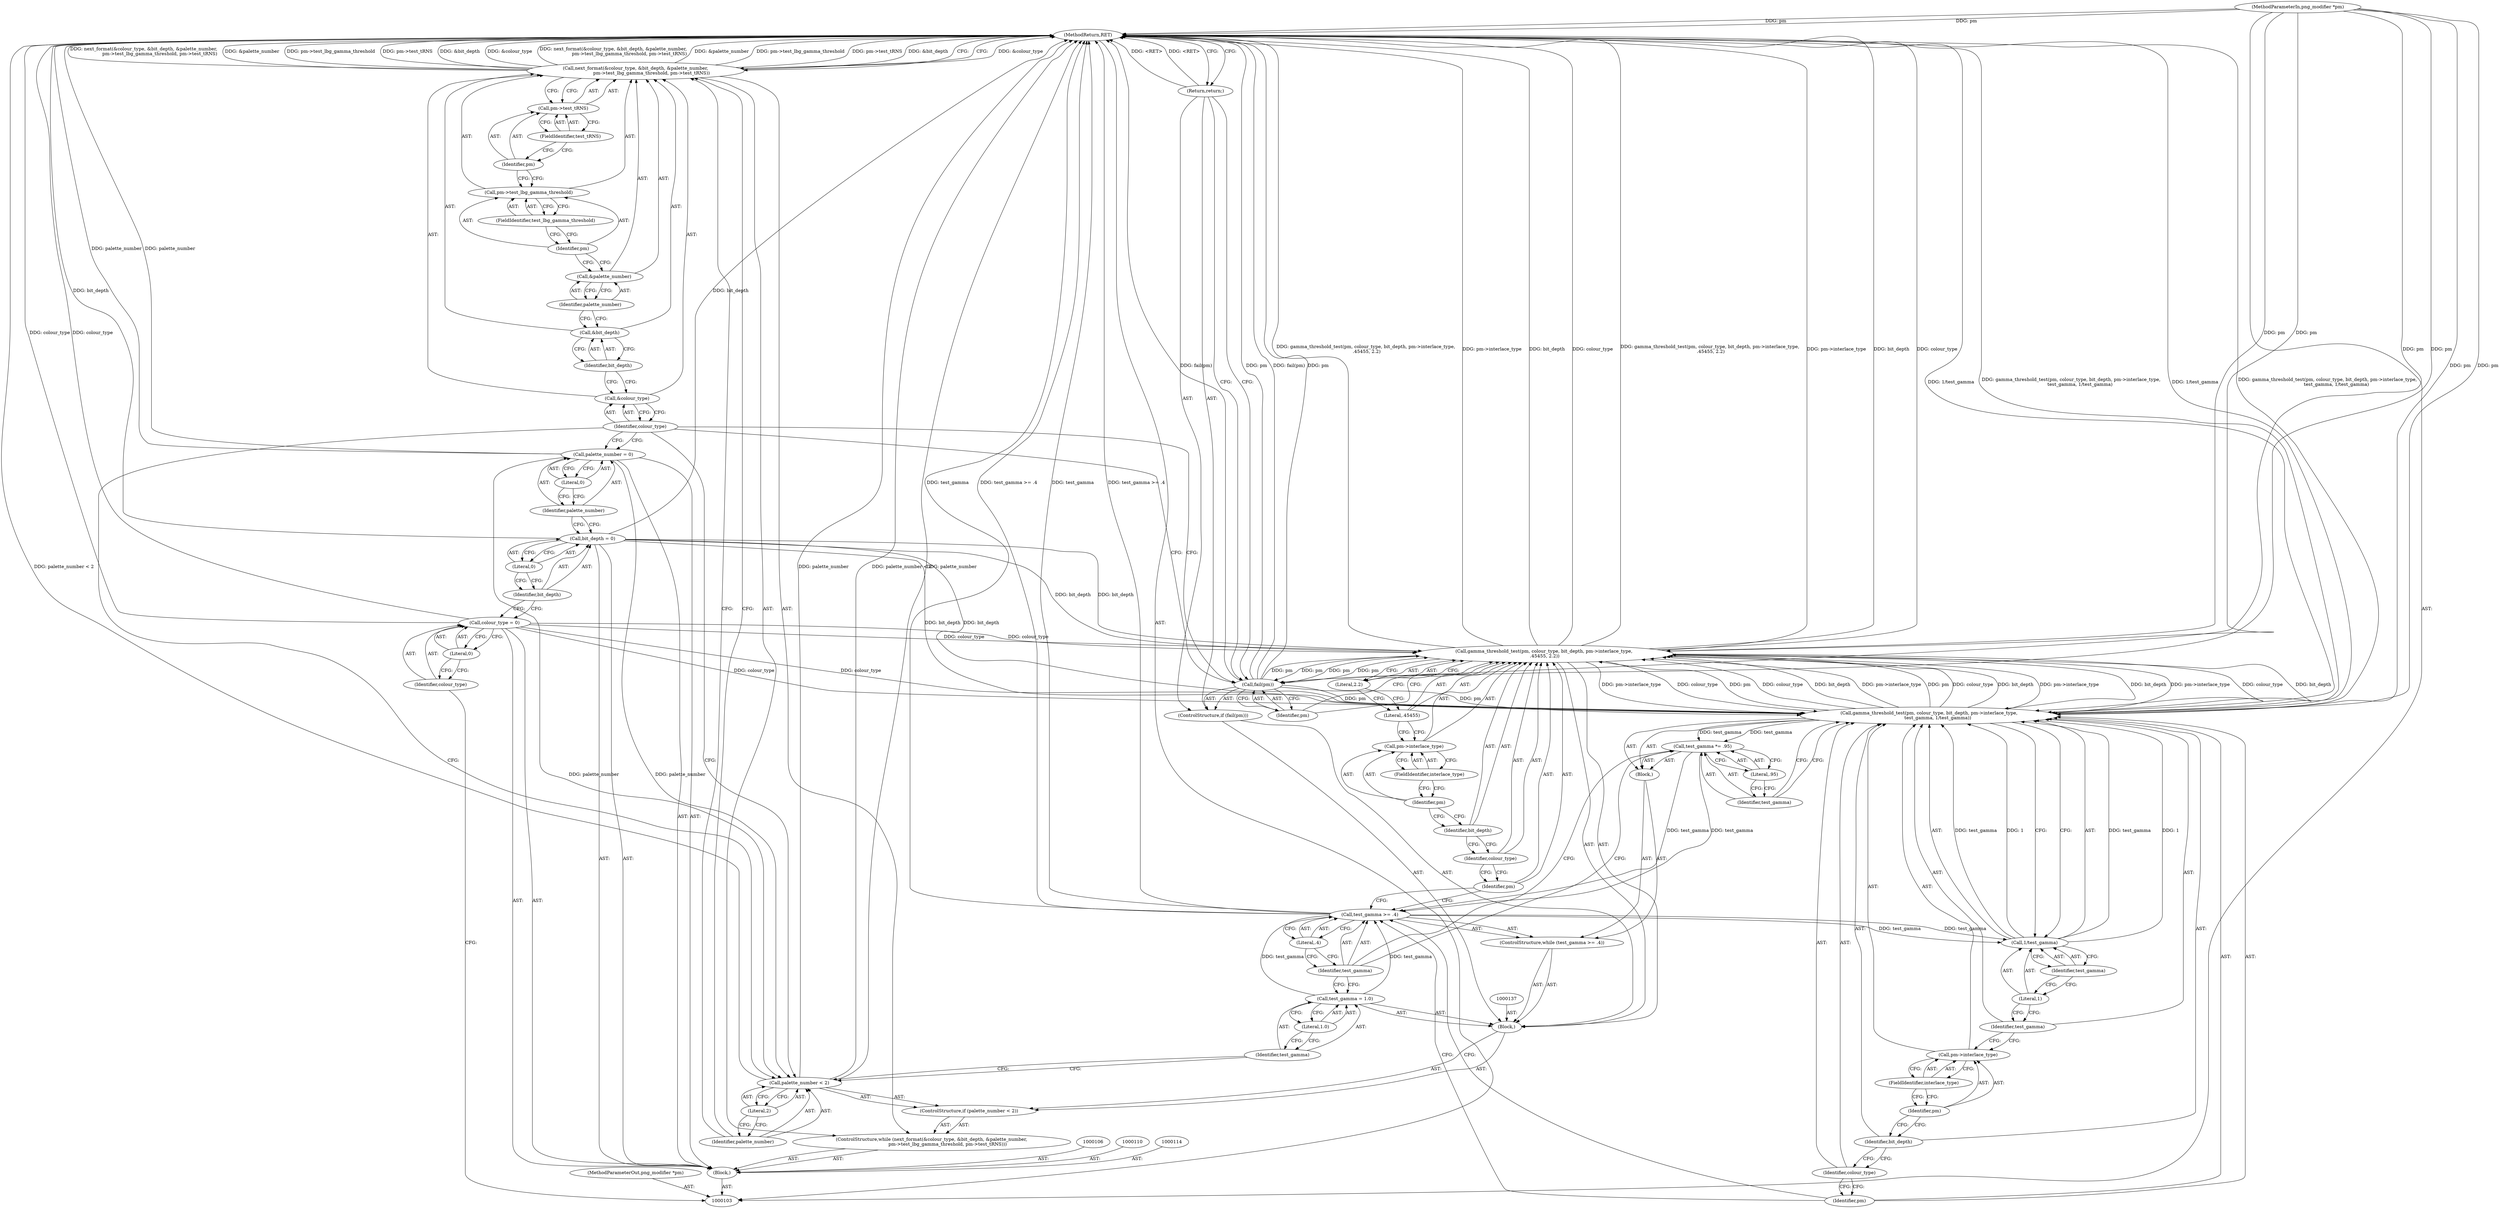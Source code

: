 digraph "0_Android_9d4853418ab2f754c2b63e091c29c5529b8b86ca_116" {
"1000173" [label="(MethodReturn,RET)"];
"1000104" [label="(MethodParameterIn,png_modifier *pm)"];
"1000236" [label="(MethodParameterOut,png_modifier *pm)"];
"1000119" [label="(Call,next_format(&colour_type, &bit_depth, &palette_number,\n                      pm->test_lbg_gamma_threshold, pm->test_tRNS))"];
"1000120" [label="(Call,&colour_type)"];
"1000121" [label="(Identifier,colour_type)"];
"1000118" [label="(ControlStructure,while (next_format(&colour_type, &bit_depth, &palette_number,\n                      pm->test_lbg_gamma_threshold, pm->test_tRNS)))"];
"1000122" [label="(Call,&bit_depth)"];
"1000123" [label="(Identifier,bit_depth)"];
"1000124" [label="(Call,&palette_number)"];
"1000125" [label="(Identifier,palette_number)"];
"1000126" [label="(Call,pm->test_lbg_gamma_threshold)"];
"1000127" [label="(Identifier,pm)"];
"1000128" [label="(FieldIdentifier,test_lbg_gamma_threshold)"];
"1000129" [label="(Call,pm->test_tRNS)"];
"1000130" [label="(Identifier,pm)"];
"1000131" [label="(FieldIdentifier,test_tRNS)"];
"1000133" [label="(Call,palette_number < 2)"];
"1000134" [label="(Identifier,palette_number)"];
"1000135" [label="(Literal,2)"];
"1000132" [label="(ControlStructure,if (palette_number < 2))"];
"1000138" [label="(Call,test_gamma = 1.0)"];
"1000139" [label="(Identifier,test_gamma)"];
"1000140" [label="(Literal,1.0)"];
"1000136" [label="(Block,)"];
"1000105" [label="(Block,)"];
"1000142" [label="(Call,test_gamma >= .4)"];
"1000143" [label="(Identifier,test_gamma)"];
"1000144" [label="(Literal,.4)"];
"1000141" [label="(ControlStructure,while (test_gamma >= .4))"];
"1000145" [label="(Block,)"];
"1000147" [label="(Identifier,pm)"];
"1000148" [label="(Identifier,colour_type)"];
"1000149" [label="(Identifier,bit_depth)"];
"1000150" [label="(Call,pm->interlace_type)"];
"1000151" [label="(Identifier,pm)"];
"1000152" [label="(FieldIdentifier,interlace_type)"];
"1000146" [label="(Call,gamma_threshold_test(pm, colour_type, bit_depth, pm->interlace_type,\n            test_gamma, 1/test_gamma))"];
"1000153" [label="(Identifier,test_gamma)"];
"1000154" [label="(Call,1/test_gamma)"];
"1000155" [label="(Literal,1)"];
"1000156" [label="(Identifier,test_gamma)"];
"1000159" [label="(Literal,.95)"];
"1000157" [label="(Call,test_gamma *= .95)"];
"1000158" [label="(Identifier,test_gamma)"];
"1000107" [label="(Call,colour_type = 0)"];
"1000108" [label="(Identifier,colour_type)"];
"1000109" [label="(Literal,0)"];
"1000161" [label="(Identifier,pm)"];
"1000162" [label="(Identifier,colour_type)"];
"1000163" [label="(Identifier,bit_depth)"];
"1000164" [label="(Call,pm->interlace_type)"];
"1000165" [label="(Identifier,pm)"];
"1000166" [label="(FieldIdentifier,interlace_type)"];
"1000160" [label="(Call,gamma_threshold_test(pm, colour_type, bit_depth, pm->interlace_type,\n .45455, 2.2))"];
"1000167" [label="(Literal,.45455)"];
"1000168" [label="(Literal,2.2)"];
"1000169" [label="(ControlStructure,if (fail(pm)))"];
"1000171" [label="(Identifier,pm)"];
"1000170" [label="(Call,fail(pm))"];
"1000172" [label="(Return,return;)"];
"1000111" [label="(Call,bit_depth = 0)"];
"1000112" [label="(Identifier,bit_depth)"];
"1000113" [label="(Literal,0)"];
"1000115" [label="(Call,palette_number = 0)"];
"1000116" [label="(Identifier,palette_number)"];
"1000117" [label="(Literal,0)"];
"1000173" -> "1000103"  [label="AST: "];
"1000173" -> "1000172"  [label="CFG: "];
"1000173" -> "1000119"  [label="CFG: "];
"1000142" -> "1000173"  [label="DDG: test_gamma >= .4"];
"1000142" -> "1000173"  [label="DDG: test_gamma"];
"1000107" -> "1000173"  [label="DDG: colour_type"];
"1000104" -> "1000173"  [label="DDG: pm"];
"1000160" -> "1000173"  [label="DDG: gamma_threshold_test(pm, colour_type, bit_depth, pm->interlace_type,\n .45455, 2.2)"];
"1000160" -> "1000173"  [label="DDG: pm->interlace_type"];
"1000160" -> "1000173"  [label="DDG: bit_depth"];
"1000160" -> "1000173"  [label="DDG: colour_type"];
"1000146" -> "1000173"  [label="DDG: 1/test_gamma"];
"1000146" -> "1000173"  [label="DDG: gamma_threshold_test(pm, colour_type, bit_depth, pm->interlace_type,\n            test_gamma, 1/test_gamma)"];
"1000119" -> "1000173"  [label="DDG: &colour_type"];
"1000119" -> "1000173"  [label="DDG: next_format(&colour_type, &bit_depth, &palette_number,\n                      pm->test_lbg_gamma_threshold, pm->test_tRNS)"];
"1000119" -> "1000173"  [label="DDG: &palette_number"];
"1000119" -> "1000173"  [label="DDG: pm->test_lbg_gamma_threshold"];
"1000119" -> "1000173"  [label="DDG: pm->test_tRNS"];
"1000119" -> "1000173"  [label="DDG: &bit_depth"];
"1000170" -> "1000173"  [label="DDG: fail(pm)"];
"1000170" -> "1000173"  [label="DDG: pm"];
"1000133" -> "1000173"  [label="DDG: palette_number"];
"1000133" -> "1000173"  [label="DDG: palette_number < 2"];
"1000111" -> "1000173"  [label="DDG: bit_depth"];
"1000115" -> "1000173"  [label="DDG: palette_number"];
"1000172" -> "1000173"  [label="DDG: <RET>"];
"1000104" -> "1000103"  [label="AST: "];
"1000104" -> "1000173"  [label="DDG: pm"];
"1000104" -> "1000146"  [label="DDG: pm"];
"1000104" -> "1000160"  [label="DDG: pm"];
"1000104" -> "1000170"  [label="DDG: pm"];
"1000236" -> "1000103"  [label="AST: "];
"1000119" -> "1000118"  [label="AST: "];
"1000119" -> "1000129"  [label="CFG: "];
"1000120" -> "1000119"  [label="AST: "];
"1000122" -> "1000119"  [label="AST: "];
"1000124" -> "1000119"  [label="AST: "];
"1000126" -> "1000119"  [label="AST: "];
"1000129" -> "1000119"  [label="AST: "];
"1000134" -> "1000119"  [label="CFG: "];
"1000173" -> "1000119"  [label="CFG: "];
"1000119" -> "1000173"  [label="DDG: &colour_type"];
"1000119" -> "1000173"  [label="DDG: next_format(&colour_type, &bit_depth, &palette_number,\n                      pm->test_lbg_gamma_threshold, pm->test_tRNS)"];
"1000119" -> "1000173"  [label="DDG: &palette_number"];
"1000119" -> "1000173"  [label="DDG: pm->test_lbg_gamma_threshold"];
"1000119" -> "1000173"  [label="DDG: pm->test_tRNS"];
"1000119" -> "1000173"  [label="DDG: &bit_depth"];
"1000120" -> "1000119"  [label="AST: "];
"1000120" -> "1000121"  [label="CFG: "];
"1000121" -> "1000120"  [label="AST: "];
"1000123" -> "1000120"  [label="CFG: "];
"1000121" -> "1000120"  [label="AST: "];
"1000121" -> "1000170"  [label="CFG: "];
"1000121" -> "1000133"  [label="CFG: "];
"1000121" -> "1000115"  [label="CFG: "];
"1000120" -> "1000121"  [label="CFG: "];
"1000118" -> "1000105"  [label="AST: "];
"1000119" -> "1000118"  [label="AST: "];
"1000132" -> "1000118"  [label="AST: "];
"1000122" -> "1000119"  [label="AST: "];
"1000122" -> "1000123"  [label="CFG: "];
"1000123" -> "1000122"  [label="AST: "];
"1000125" -> "1000122"  [label="CFG: "];
"1000123" -> "1000122"  [label="AST: "];
"1000123" -> "1000120"  [label="CFG: "];
"1000122" -> "1000123"  [label="CFG: "];
"1000124" -> "1000119"  [label="AST: "];
"1000124" -> "1000125"  [label="CFG: "];
"1000125" -> "1000124"  [label="AST: "];
"1000127" -> "1000124"  [label="CFG: "];
"1000125" -> "1000124"  [label="AST: "];
"1000125" -> "1000122"  [label="CFG: "];
"1000124" -> "1000125"  [label="CFG: "];
"1000126" -> "1000119"  [label="AST: "];
"1000126" -> "1000128"  [label="CFG: "];
"1000127" -> "1000126"  [label="AST: "];
"1000128" -> "1000126"  [label="AST: "];
"1000130" -> "1000126"  [label="CFG: "];
"1000127" -> "1000126"  [label="AST: "];
"1000127" -> "1000124"  [label="CFG: "];
"1000128" -> "1000127"  [label="CFG: "];
"1000128" -> "1000126"  [label="AST: "];
"1000128" -> "1000127"  [label="CFG: "];
"1000126" -> "1000128"  [label="CFG: "];
"1000129" -> "1000119"  [label="AST: "];
"1000129" -> "1000131"  [label="CFG: "];
"1000130" -> "1000129"  [label="AST: "];
"1000131" -> "1000129"  [label="AST: "];
"1000119" -> "1000129"  [label="CFG: "];
"1000130" -> "1000129"  [label="AST: "];
"1000130" -> "1000126"  [label="CFG: "];
"1000131" -> "1000130"  [label="CFG: "];
"1000131" -> "1000129"  [label="AST: "];
"1000131" -> "1000130"  [label="CFG: "];
"1000129" -> "1000131"  [label="CFG: "];
"1000133" -> "1000132"  [label="AST: "];
"1000133" -> "1000135"  [label="CFG: "];
"1000134" -> "1000133"  [label="AST: "];
"1000135" -> "1000133"  [label="AST: "];
"1000121" -> "1000133"  [label="CFG: "];
"1000139" -> "1000133"  [label="CFG: "];
"1000133" -> "1000173"  [label="DDG: palette_number"];
"1000133" -> "1000173"  [label="DDG: palette_number < 2"];
"1000115" -> "1000133"  [label="DDG: palette_number"];
"1000134" -> "1000133"  [label="AST: "];
"1000134" -> "1000119"  [label="CFG: "];
"1000135" -> "1000134"  [label="CFG: "];
"1000135" -> "1000133"  [label="AST: "];
"1000135" -> "1000134"  [label="CFG: "];
"1000133" -> "1000135"  [label="CFG: "];
"1000132" -> "1000118"  [label="AST: "];
"1000133" -> "1000132"  [label="AST: "];
"1000136" -> "1000132"  [label="AST: "];
"1000138" -> "1000136"  [label="AST: "];
"1000138" -> "1000140"  [label="CFG: "];
"1000139" -> "1000138"  [label="AST: "];
"1000140" -> "1000138"  [label="AST: "];
"1000143" -> "1000138"  [label="CFG: "];
"1000138" -> "1000142"  [label="DDG: test_gamma"];
"1000139" -> "1000138"  [label="AST: "];
"1000139" -> "1000133"  [label="CFG: "];
"1000140" -> "1000139"  [label="CFG: "];
"1000140" -> "1000138"  [label="AST: "];
"1000140" -> "1000139"  [label="CFG: "];
"1000138" -> "1000140"  [label="CFG: "];
"1000136" -> "1000132"  [label="AST: "];
"1000137" -> "1000136"  [label="AST: "];
"1000138" -> "1000136"  [label="AST: "];
"1000141" -> "1000136"  [label="AST: "];
"1000160" -> "1000136"  [label="AST: "];
"1000169" -> "1000136"  [label="AST: "];
"1000105" -> "1000103"  [label="AST: "];
"1000106" -> "1000105"  [label="AST: "];
"1000107" -> "1000105"  [label="AST: "];
"1000110" -> "1000105"  [label="AST: "];
"1000111" -> "1000105"  [label="AST: "];
"1000114" -> "1000105"  [label="AST: "];
"1000115" -> "1000105"  [label="AST: "];
"1000118" -> "1000105"  [label="AST: "];
"1000142" -> "1000141"  [label="AST: "];
"1000142" -> "1000144"  [label="CFG: "];
"1000143" -> "1000142"  [label="AST: "];
"1000144" -> "1000142"  [label="AST: "];
"1000147" -> "1000142"  [label="CFG: "];
"1000161" -> "1000142"  [label="CFG: "];
"1000142" -> "1000173"  [label="DDG: test_gamma >= .4"];
"1000142" -> "1000173"  [label="DDG: test_gamma"];
"1000138" -> "1000142"  [label="DDG: test_gamma"];
"1000157" -> "1000142"  [label="DDG: test_gamma"];
"1000142" -> "1000154"  [label="DDG: test_gamma"];
"1000143" -> "1000142"  [label="AST: "];
"1000143" -> "1000157"  [label="CFG: "];
"1000143" -> "1000138"  [label="CFG: "];
"1000144" -> "1000143"  [label="CFG: "];
"1000144" -> "1000142"  [label="AST: "];
"1000144" -> "1000143"  [label="CFG: "];
"1000142" -> "1000144"  [label="CFG: "];
"1000141" -> "1000136"  [label="AST: "];
"1000142" -> "1000141"  [label="AST: "];
"1000145" -> "1000141"  [label="AST: "];
"1000145" -> "1000141"  [label="AST: "];
"1000146" -> "1000145"  [label="AST: "];
"1000157" -> "1000145"  [label="AST: "];
"1000147" -> "1000146"  [label="AST: "];
"1000147" -> "1000142"  [label="CFG: "];
"1000148" -> "1000147"  [label="CFG: "];
"1000148" -> "1000146"  [label="AST: "];
"1000148" -> "1000147"  [label="CFG: "];
"1000149" -> "1000148"  [label="CFG: "];
"1000149" -> "1000146"  [label="AST: "];
"1000149" -> "1000148"  [label="CFG: "];
"1000151" -> "1000149"  [label="CFG: "];
"1000150" -> "1000146"  [label="AST: "];
"1000150" -> "1000152"  [label="CFG: "];
"1000151" -> "1000150"  [label="AST: "];
"1000152" -> "1000150"  [label="AST: "];
"1000153" -> "1000150"  [label="CFG: "];
"1000151" -> "1000150"  [label="AST: "];
"1000151" -> "1000149"  [label="CFG: "];
"1000152" -> "1000151"  [label="CFG: "];
"1000152" -> "1000150"  [label="AST: "];
"1000152" -> "1000151"  [label="CFG: "];
"1000150" -> "1000152"  [label="CFG: "];
"1000146" -> "1000145"  [label="AST: "];
"1000146" -> "1000154"  [label="CFG: "];
"1000147" -> "1000146"  [label="AST: "];
"1000148" -> "1000146"  [label="AST: "];
"1000149" -> "1000146"  [label="AST: "];
"1000150" -> "1000146"  [label="AST: "];
"1000153" -> "1000146"  [label="AST: "];
"1000154" -> "1000146"  [label="AST: "];
"1000158" -> "1000146"  [label="CFG: "];
"1000146" -> "1000173"  [label="DDG: 1/test_gamma"];
"1000146" -> "1000173"  [label="DDG: gamma_threshold_test(pm, colour_type, bit_depth, pm->interlace_type,\n            test_gamma, 1/test_gamma)"];
"1000170" -> "1000146"  [label="DDG: pm"];
"1000104" -> "1000146"  [label="DDG: pm"];
"1000107" -> "1000146"  [label="DDG: colour_type"];
"1000160" -> "1000146"  [label="DDG: colour_type"];
"1000160" -> "1000146"  [label="DDG: bit_depth"];
"1000160" -> "1000146"  [label="DDG: pm->interlace_type"];
"1000111" -> "1000146"  [label="DDG: bit_depth"];
"1000154" -> "1000146"  [label="DDG: test_gamma"];
"1000154" -> "1000146"  [label="DDG: 1"];
"1000146" -> "1000157"  [label="DDG: test_gamma"];
"1000146" -> "1000160"  [label="DDG: pm"];
"1000146" -> "1000160"  [label="DDG: colour_type"];
"1000146" -> "1000160"  [label="DDG: bit_depth"];
"1000146" -> "1000160"  [label="DDG: pm->interlace_type"];
"1000153" -> "1000146"  [label="AST: "];
"1000153" -> "1000150"  [label="CFG: "];
"1000155" -> "1000153"  [label="CFG: "];
"1000154" -> "1000146"  [label="AST: "];
"1000154" -> "1000156"  [label="CFG: "];
"1000155" -> "1000154"  [label="AST: "];
"1000156" -> "1000154"  [label="AST: "];
"1000146" -> "1000154"  [label="CFG: "];
"1000154" -> "1000146"  [label="DDG: test_gamma"];
"1000154" -> "1000146"  [label="DDG: 1"];
"1000142" -> "1000154"  [label="DDG: test_gamma"];
"1000155" -> "1000154"  [label="AST: "];
"1000155" -> "1000153"  [label="CFG: "];
"1000156" -> "1000155"  [label="CFG: "];
"1000156" -> "1000154"  [label="AST: "];
"1000156" -> "1000155"  [label="CFG: "];
"1000154" -> "1000156"  [label="CFG: "];
"1000159" -> "1000157"  [label="AST: "];
"1000159" -> "1000158"  [label="CFG: "];
"1000157" -> "1000159"  [label="CFG: "];
"1000157" -> "1000145"  [label="AST: "];
"1000157" -> "1000159"  [label="CFG: "];
"1000158" -> "1000157"  [label="AST: "];
"1000159" -> "1000157"  [label="AST: "];
"1000143" -> "1000157"  [label="CFG: "];
"1000157" -> "1000142"  [label="DDG: test_gamma"];
"1000146" -> "1000157"  [label="DDG: test_gamma"];
"1000158" -> "1000157"  [label="AST: "];
"1000158" -> "1000146"  [label="CFG: "];
"1000159" -> "1000158"  [label="CFG: "];
"1000107" -> "1000105"  [label="AST: "];
"1000107" -> "1000109"  [label="CFG: "];
"1000108" -> "1000107"  [label="AST: "];
"1000109" -> "1000107"  [label="AST: "];
"1000112" -> "1000107"  [label="CFG: "];
"1000107" -> "1000173"  [label="DDG: colour_type"];
"1000107" -> "1000146"  [label="DDG: colour_type"];
"1000107" -> "1000160"  [label="DDG: colour_type"];
"1000108" -> "1000107"  [label="AST: "];
"1000108" -> "1000103"  [label="CFG: "];
"1000109" -> "1000108"  [label="CFG: "];
"1000109" -> "1000107"  [label="AST: "];
"1000109" -> "1000108"  [label="CFG: "];
"1000107" -> "1000109"  [label="CFG: "];
"1000161" -> "1000160"  [label="AST: "];
"1000161" -> "1000142"  [label="CFG: "];
"1000162" -> "1000161"  [label="CFG: "];
"1000162" -> "1000160"  [label="AST: "];
"1000162" -> "1000161"  [label="CFG: "];
"1000163" -> "1000162"  [label="CFG: "];
"1000163" -> "1000160"  [label="AST: "];
"1000163" -> "1000162"  [label="CFG: "];
"1000165" -> "1000163"  [label="CFG: "];
"1000164" -> "1000160"  [label="AST: "];
"1000164" -> "1000166"  [label="CFG: "];
"1000165" -> "1000164"  [label="AST: "];
"1000166" -> "1000164"  [label="AST: "];
"1000167" -> "1000164"  [label="CFG: "];
"1000165" -> "1000164"  [label="AST: "];
"1000165" -> "1000163"  [label="CFG: "];
"1000166" -> "1000165"  [label="CFG: "];
"1000166" -> "1000164"  [label="AST: "];
"1000166" -> "1000165"  [label="CFG: "];
"1000164" -> "1000166"  [label="CFG: "];
"1000160" -> "1000136"  [label="AST: "];
"1000160" -> "1000168"  [label="CFG: "];
"1000161" -> "1000160"  [label="AST: "];
"1000162" -> "1000160"  [label="AST: "];
"1000163" -> "1000160"  [label="AST: "];
"1000164" -> "1000160"  [label="AST: "];
"1000167" -> "1000160"  [label="AST: "];
"1000168" -> "1000160"  [label="AST: "];
"1000171" -> "1000160"  [label="CFG: "];
"1000160" -> "1000173"  [label="DDG: gamma_threshold_test(pm, colour_type, bit_depth, pm->interlace_type,\n .45455, 2.2)"];
"1000160" -> "1000173"  [label="DDG: pm->interlace_type"];
"1000160" -> "1000173"  [label="DDG: bit_depth"];
"1000160" -> "1000173"  [label="DDG: colour_type"];
"1000160" -> "1000146"  [label="DDG: colour_type"];
"1000160" -> "1000146"  [label="DDG: bit_depth"];
"1000160" -> "1000146"  [label="DDG: pm->interlace_type"];
"1000170" -> "1000160"  [label="DDG: pm"];
"1000146" -> "1000160"  [label="DDG: pm"];
"1000146" -> "1000160"  [label="DDG: colour_type"];
"1000146" -> "1000160"  [label="DDG: bit_depth"];
"1000146" -> "1000160"  [label="DDG: pm->interlace_type"];
"1000104" -> "1000160"  [label="DDG: pm"];
"1000107" -> "1000160"  [label="DDG: colour_type"];
"1000111" -> "1000160"  [label="DDG: bit_depth"];
"1000160" -> "1000170"  [label="DDG: pm"];
"1000167" -> "1000160"  [label="AST: "];
"1000167" -> "1000164"  [label="CFG: "];
"1000168" -> "1000167"  [label="CFG: "];
"1000168" -> "1000160"  [label="AST: "];
"1000168" -> "1000167"  [label="CFG: "];
"1000160" -> "1000168"  [label="CFG: "];
"1000169" -> "1000136"  [label="AST: "];
"1000170" -> "1000169"  [label="AST: "];
"1000172" -> "1000169"  [label="AST: "];
"1000171" -> "1000170"  [label="AST: "];
"1000171" -> "1000160"  [label="CFG: "];
"1000170" -> "1000171"  [label="CFG: "];
"1000170" -> "1000169"  [label="AST: "];
"1000170" -> "1000171"  [label="CFG: "];
"1000171" -> "1000170"  [label="AST: "];
"1000121" -> "1000170"  [label="CFG: "];
"1000172" -> "1000170"  [label="CFG: "];
"1000170" -> "1000173"  [label="DDG: fail(pm)"];
"1000170" -> "1000173"  [label="DDG: pm"];
"1000170" -> "1000146"  [label="DDG: pm"];
"1000170" -> "1000160"  [label="DDG: pm"];
"1000160" -> "1000170"  [label="DDG: pm"];
"1000104" -> "1000170"  [label="DDG: pm"];
"1000172" -> "1000169"  [label="AST: "];
"1000172" -> "1000170"  [label="CFG: "];
"1000173" -> "1000172"  [label="CFG: "];
"1000172" -> "1000173"  [label="DDG: <RET>"];
"1000111" -> "1000105"  [label="AST: "];
"1000111" -> "1000113"  [label="CFG: "];
"1000112" -> "1000111"  [label="AST: "];
"1000113" -> "1000111"  [label="AST: "];
"1000116" -> "1000111"  [label="CFG: "];
"1000111" -> "1000173"  [label="DDG: bit_depth"];
"1000111" -> "1000146"  [label="DDG: bit_depth"];
"1000111" -> "1000160"  [label="DDG: bit_depth"];
"1000112" -> "1000111"  [label="AST: "];
"1000112" -> "1000107"  [label="CFG: "];
"1000113" -> "1000112"  [label="CFG: "];
"1000113" -> "1000111"  [label="AST: "];
"1000113" -> "1000112"  [label="CFG: "];
"1000111" -> "1000113"  [label="CFG: "];
"1000115" -> "1000105"  [label="AST: "];
"1000115" -> "1000117"  [label="CFG: "];
"1000116" -> "1000115"  [label="AST: "];
"1000117" -> "1000115"  [label="AST: "];
"1000121" -> "1000115"  [label="CFG: "];
"1000115" -> "1000173"  [label="DDG: palette_number"];
"1000115" -> "1000133"  [label="DDG: palette_number"];
"1000116" -> "1000115"  [label="AST: "];
"1000116" -> "1000111"  [label="CFG: "];
"1000117" -> "1000116"  [label="CFG: "];
"1000117" -> "1000115"  [label="AST: "];
"1000117" -> "1000116"  [label="CFG: "];
"1000115" -> "1000117"  [label="CFG: "];
}
